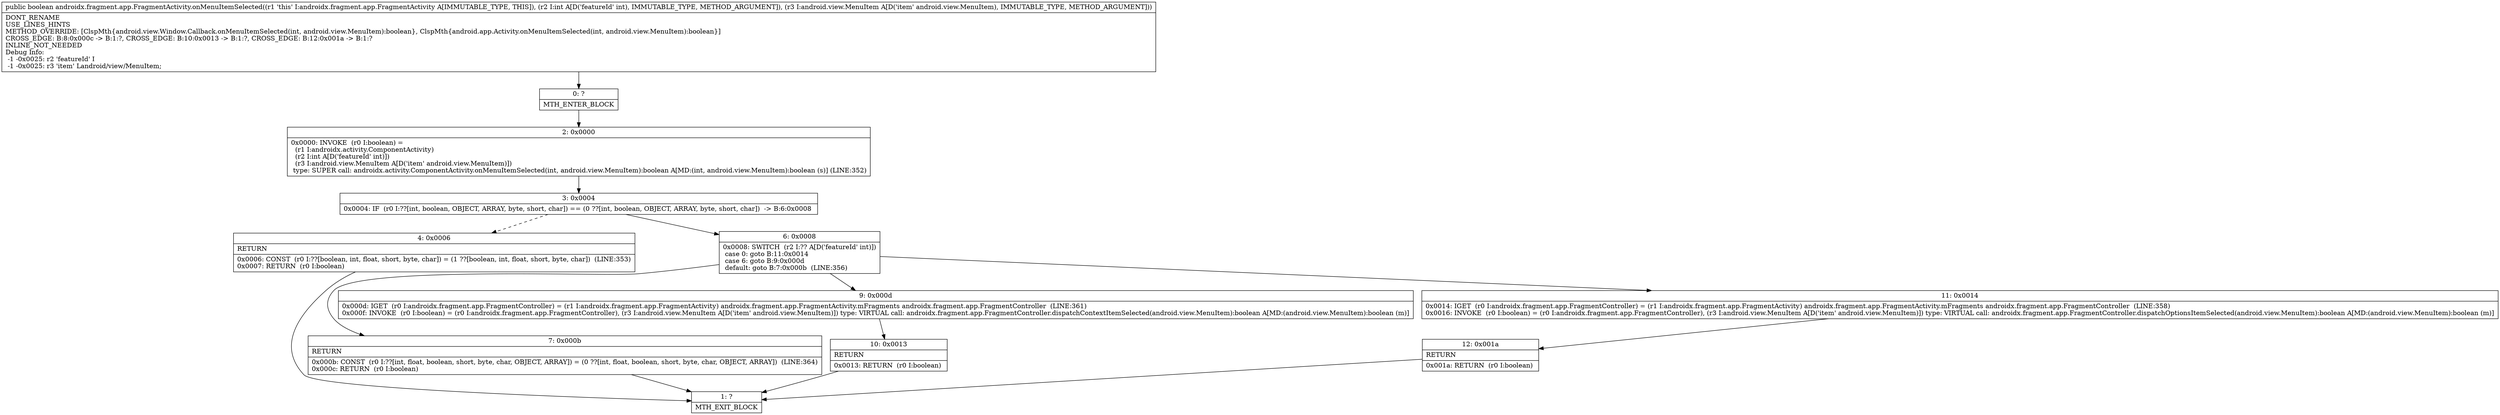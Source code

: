 digraph "CFG forandroidx.fragment.app.FragmentActivity.onMenuItemSelected(ILandroid\/view\/MenuItem;)Z" {
Node_0 [shape=record,label="{0\:\ ?|MTH_ENTER_BLOCK\l}"];
Node_2 [shape=record,label="{2\:\ 0x0000|0x0000: INVOKE  (r0 I:boolean) = \l  (r1 I:androidx.activity.ComponentActivity)\l  (r2 I:int A[D('featureId' int)])\l  (r3 I:android.view.MenuItem A[D('item' android.view.MenuItem)])\l type: SUPER call: androidx.activity.ComponentActivity.onMenuItemSelected(int, android.view.MenuItem):boolean A[MD:(int, android.view.MenuItem):boolean (s)] (LINE:352)\l}"];
Node_3 [shape=record,label="{3\:\ 0x0004|0x0004: IF  (r0 I:??[int, boolean, OBJECT, ARRAY, byte, short, char]) == (0 ??[int, boolean, OBJECT, ARRAY, byte, short, char])  \-\> B:6:0x0008 \l}"];
Node_4 [shape=record,label="{4\:\ 0x0006|RETURN\l|0x0006: CONST  (r0 I:??[boolean, int, float, short, byte, char]) = (1 ??[boolean, int, float, short, byte, char])  (LINE:353)\l0x0007: RETURN  (r0 I:boolean) \l}"];
Node_1 [shape=record,label="{1\:\ ?|MTH_EXIT_BLOCK\l}"];
Node_6 [shape=record,label="{6\:\ 0x0008|0x0008: SWITCH  (r2 I:?? A[D('featureId' int)])\l case 0: goto B:11:0x0014\l case 6: goto B:9:0x000d\l default: goto B:7:0x000b  (LINE:356)\l}"];
Node_7 [shape=record,label="{7\:\ 0x000b|RETURN\l|0x000b: CONST  (r0 I:??[int, float, boolean, short, byte, char, OBJECT, ARRAY]) = (0 ??[int, float, boolean, short, byte, char, OBJECT, ARRAY])  (LINE:364)\l0x000c: RETURN  (r0 I:boolean) \l}"];
Node_9 [shape=record,label="{9\:\ 0x000d|0x000d: IGET  (r0 I:androidx.fragment.app.FragmentController) = (r1 I:androidx.fragment.app.FragmentActivity) androidx.fragment.app.FragmentActivity.mFragments androidx.fragment.app.FragmentController  (LINE:361)\l0x000f: INVOKE  (r0 I:boolean) = (r0 I:androidx.fragment.app.FragmentController), (r3 I:android.view.MenuItem A[D('item' android.view.MenuItem)]) type: VIRTUAL call: androidx.fragment.app.FragmentController.dispatchContextItemSelected(android.view.MenuItem):boolean A[MD:(android.view.MenuItem):boolean (m)]\l}"];
Node_10 [shape=record,label="{10\:\ 0x0013|RETURN\l|0x0013: RETURN  (r0 I:boolean) \l}"];
Node_11 [shape=record,label="{11\:\ 0x0014|0x0014: IGET  (r0 I:androidx.fragment.app.FragmentController) = (r1 I:androidx.fragment.app.FragmentActivity) androidx.fragment.app.FragmentActivity.mFragments androidx.fragment.app.FragmentController  (LINE:358)\l0x0016: INVOKE  (r0 I:boolean) = (r0 I:androidx.fragment.app.FragmentController), (r3 I:android.view.MenuItem A[D('item' android.view.MenuItem)]) type: VIRTUAL call: androidx.fragment.app.FragmentController.dispatchOptionsItemSelected(android.view.MenuItem):boolean A[MD:(android.view.MenuItem):boolean (m)]\l}"];
Node_12 [shape=record,label="{12\:\ 0x001a|RETURN\l|0x001a: RETURN  (r0 I:boolean) \l}"];
MethodNode[shape=record,label="{public boolean androidx.fragment.app.FragmentActivity.onMenuItemSelected((r1 'this' I:androidx.fragment.app.FragmentActivity A[IMMUTABLE_TYPE, THIS]), (r2 I:int A[D('featureId' int), IMMUTABLE_TYPE, METHOD_ARGUMENT]), (r3 I:android.view.MenuItem A[D('item' android.view.MenuItem), IMMUTABLE_TYPE, METHOD_ARGUMENT]))  | DONT_RENAME\lUSE_LINES_HINTS\lMETHOD_OVERRIDE: [ClspMth\{android.view.Window.Callback.onMenuItemSelected(int, android.view.MenuItem):boolean\}, ClspMth\{android.app.Activity.onMenuItemSelected(int, android.view.MenuItem):boolean\}]\lCROSS_EDGE: B:8:0x000c \-\> B:1:?, CROSS_EDGE: B:10:0x0013 \-\> B:1:?, CROSS_EDGE: B:12:0x001a \-\> B:1:?\lINLINE_NOT_NEEDED\lDebug Info:\l  \-1 \-0x0025: r2 'featureId' I\l  \-1 \-0x0025: r3 'item' Landroid\/view\/MenuItem;\l}"];
MethodNode -> Node_0;Node_0 -> Node_2;
Node_2 -> Node_3;
Node_3 -> Node_4[style=dashed];
Node_3 -> Node_6;
Node_4 -> Node_1;
Node_6 -> Node_7;
Node_6 -> Node_9;
Node_6 -> Node_11;
Node_7 -> Node_1;
Node_9 -> Node_10;
Node_10 -> Node_1;
Node_11 -> Node_12;
Node_12 -> Node_1;
}

